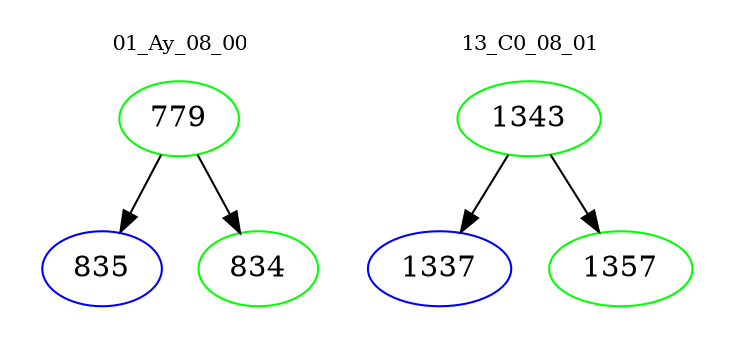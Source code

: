 digraph{
subgraph cluster_0 {
color = white
label = "01_Ay_08_00";
fontsize=10;
T0_779 [label="779", color="green"]
T0_779 -> T0_835 [color="black"]
T0_835 [label="835", color="blue"]
T0_779 -> T0_834 [color="black"]
T0_834 [label="834", color="green"]
}
subgraph cluster_1 {
color = white
label = "13_C0_08_01";
fontsize=10;
T1_1343 [label="1343", color="green"]
T1_1343 -> T1_1337 [color="black"]
T1_1337 [label="1337", color="blue"]
T1_1343 -> T1_1357 [color="black"]
T1_1357 [label="1357", color="green"]
}
}
